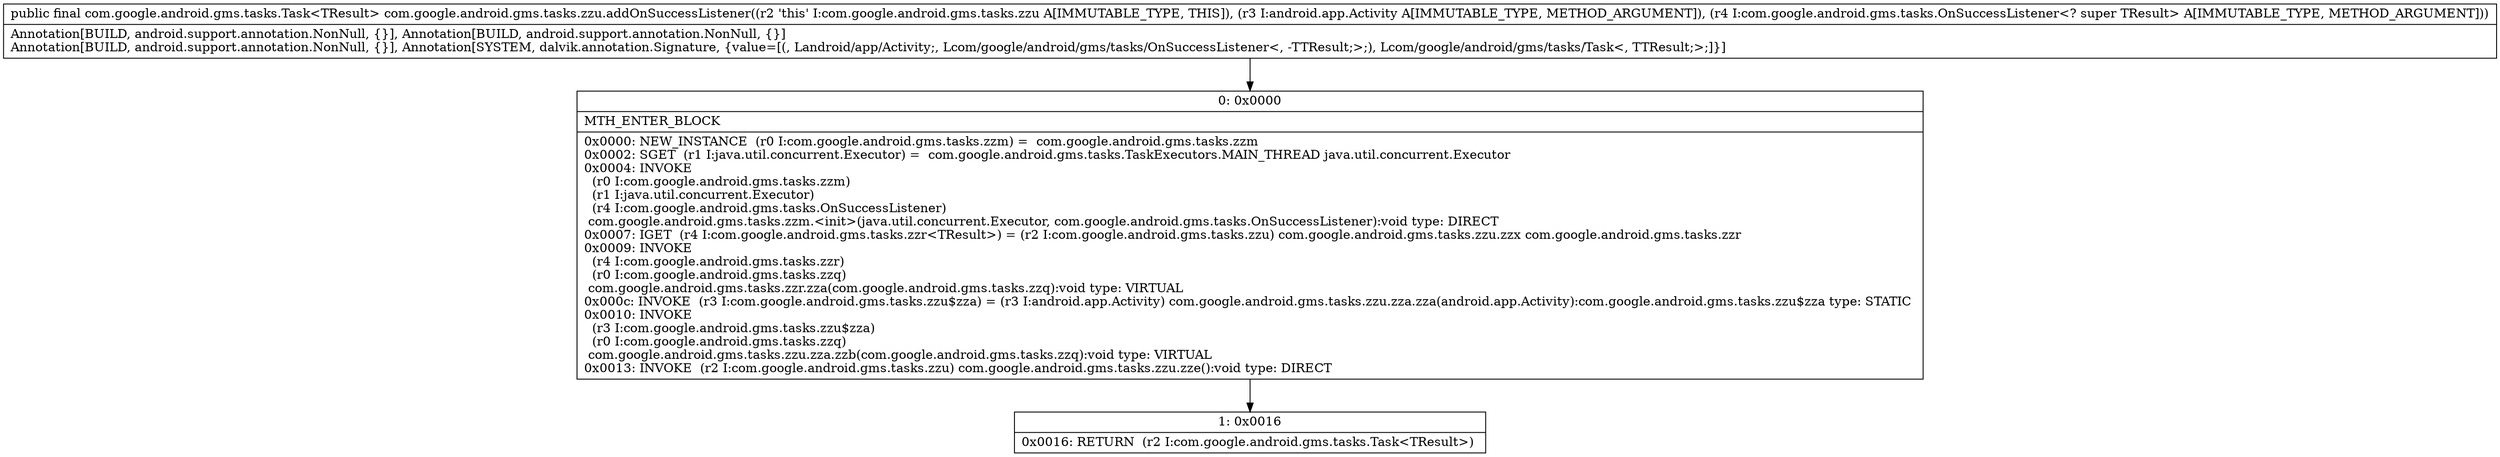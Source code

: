 digraph "CFG forcom.google.android.gms.tasks.zzu.addOnSuccessListener(Landroid\/app\/Activity;Lcom\/google\/android\/gms\/tasks\/OnSuccessListener;)Lcom\/google\/android\/gms\/tasks\/Task;" {
Node_0 [shape=record,label="{0\:\ 0x0000|MTH_ENTER_BLOCK\l|0x0000: NEW_INSTANCE  (r0 I:com.google.android.gms.tasks.zzm) =  com.google.android.gms.tasks.zzm \l0x0002: SGET  (r1 I:java.util.concurrent.Executor) =  com.google.android.gms.tasks.TaskExecutors.MAIN_THREAD java.util.concurrent.Executor \l0x0004: INVOKE  \l  (r0 I:com.google.android.gms.tasks.zzm)\l  (r1 I:java.util.concurrent.Executor)\l  (r4 I:com.google.android.gms.tasks.OnSuccessListener)\l com.google.android.gms.tasks.zzm.\<init\>(java.util.concurrent.Executor, com.google.android.gms.tasks.OnSuccessListener):void type: DIRECT \l0x0007: IGET  (r4 I:com.google.android.gms.tasks.zzr\<TResult\>) = (r2 I:com.google.android.gms.tasks.zzu) com.google.android.gms.tasks.zzu.zzx com.google.android.gms.tasks.zzr \l0x0009: INVOKE  \l  (r4 I:com.google.android.gms.tasks.zzr)\l  (r0 I:com.google.android.gms.tasks.zzq)\l com.google.android.gms.tasks.zzr.zza(com.google.android.gms.tasks.zzq):void type: VIRTUAL \l0x000c: INVOKE  (r3 I:com.google.android.gms.tasks.zzu$zza) = (r3 I:android.app.Activity) com.google.android.gms.tasks.zzu.zza.zza(android.app.Activity):com.google.android.gms.tasks.zzu$zza type: STATIC \l0x0010: INVOKE  \l  (r3 I:com.google.android.gms.tasks.zzu$zza)\l  (r0 I:com.google.android.gms.tasks.zzq)\l com.google.android.gms.tasks.zzu.zza.zzb(com.google.android.gms.tasks.zzq):void type: VIRTUAL \l0x0013: INVOKE  (r2 I:com.google.android.gms.tasks.zzu) com.google.android.gms.tasks.zzu.zze():void type: DIRECT \l}"];
Node_1 [shape=record,label="{1\:\ 0x0016|0x0016: RETURN  (r2 I:com.google.android.gms.tasks.Task\<TResult\>) \l}"];
MethodNode[shape=record,label="{public final com.google.android.gms.tasks.Task\<TResult\> com.google.android.gms.tasks.zzu.addOnSuccessListener((r2 'this' I:com.google.android.gms.tasks.zzu A[IMMUTABLE_TYPE, THIS]), (r3 I:android.app.Activity A[IMMUTABLE_TYPE, METHOD_ARGUMENT]), (r4 I:com.google.android.gms.tasks.OnSuccessListener\<? super TResult\> A[IMMUTABLE_TYPE, METHOD_ARGUMENT]))  | Annotation[BUILD, android.support.annotation.NonNull, \{\}], Annotation[BUILD, android.support.annotation.NonNull, \{\}]\lAnnotation[BUILD, android.support.annotation.NonNull, \{\}], Annotation[SYSTEM, dalvik.annotation.Signature, \{value=[(, Landroid\/app\/Activity;, Lcom\/google\/android\/gms\/tasks\/OnSuccessListener\<, \-TTResult;\>;), Lcom\/google\/android\/gms\/tasks\/Task\<, TTResult;\>;]\}]\l}"];
MethodNode -> Node_0;
Node_0 -> Node_1;
}

